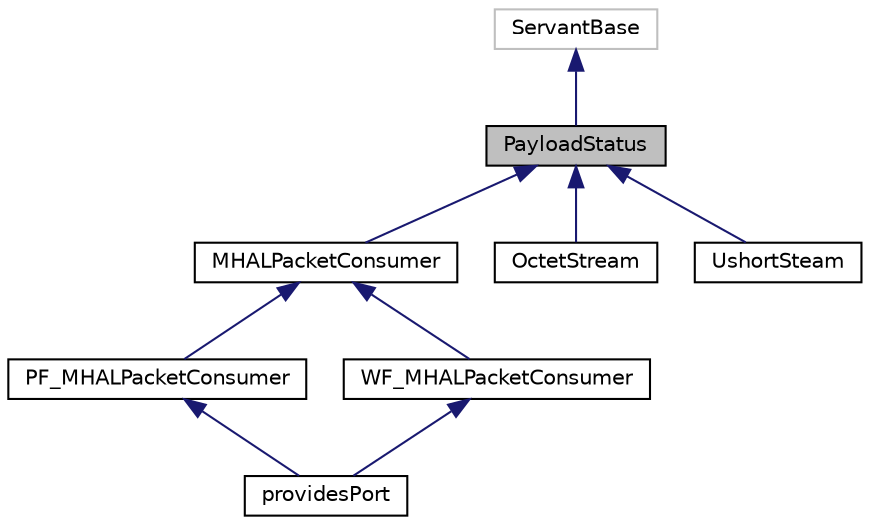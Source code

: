 digraph "PayloadStatus"
{
 // INTERACTIVE_SVG=YES
  edge [fontname="Helvetica",fontsize="10",labelfontname="Helvetica",labelfontsize="10"];
  node [fontname="Helvetica",fontsize="10",shape=record];
  Node1 [label="PayloadStatus",height=0.2,width=0.4,color="black", fillcolor="grey75", style="filled", fontcolor="black"];
  Node2 -> Node1 [dir="back",color="midnightblue",fontsize="10",style="solid",fontname="Helvetica"];
  Node2 [label="ServantBase",height=0.2,width=0.4,color="grey75", fillcolor="white", style="filled"];
  Node1 -> Node3 [dir="back",color="midnightblue",fontsize="10",style="solid",fontname="Helvetica"];
  Node3 [label="MHALPacketConsumer",height=0.2,width=0.4,color="black", fillcolor="white", style="filled",URL="$class_p_o_a___m_h_a_l_1_1_m_h_a_l_packet_consumer.html"];
  Node3 -> Node4 [dir="back",color="midnightblue",fontsize="10",style="solid",fontname="Helvetica"];
  Node4 [label="PF_MHALPacketConsumer",height=0.2,width=0.4,color="black", fillcolor="white", style="filled",URL="$class_p_o_a___m_h_a_l_1_1_p_f___m_h_a_l_packet_consumer.html"];
  Node4 -> Node5 [dir="back",color="midnightblue",fontsize="10",style="solid",fontname="Helvetica"];
  Node5 [label="providesPort",height=0.2,width=0.4,color="black", fillcolor="white", style="filled",URL="$class_m_h_a_l___p_f_1_1provides_port.html"];
  Node3 -> Node6 [dir="back",color="midnightblue",fontsize="10",style="solid",fontname="Helvetica"];
  Node6 [label="WF_MHALPacketConsumer",height=0.2,width=0.4,color="black", fillcolor="white", style="filled",URL="$class_p_o_a___m_h_a_l_1_1_w_f___m_h_a_l_packet_consumer.html"];
  Node6 -> Node5 [dir="back",color="midnightblue",fontsize="10",style="solid",fontname="Helvetica"];
  Node1 -> Node7 [dir="back",color="midnightblue",fontsize="10",style="solid",fontname="Helvetica"];
  Node7 [label="OctetStream",height=0.2,width=0.4,color="black", fillcolor="white", style="filled",URL="$class_p_o_a___packet_1_1_octet_stream.html"];
  Node1 -> Node8 [dir="back",color="midnightblue",fontsize="10",style="solid",fontname="Helvetica"];
  Node8 [label="UshortSteam",height=0.2,width=0.4,color="black", fillcolor="white", style="filled",URL="$class_p_o_a___packet_1_1_ushort_steam.html"];
}
